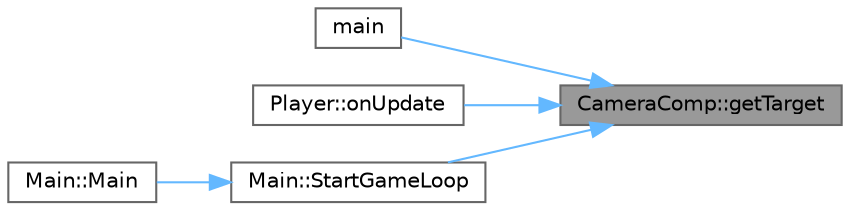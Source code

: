 digraph "CameraComp::getTarget"
{
 // LATEX_PDF_SIZE
  bgcolor="transparent";
  edge [fontname=Helvetica,fontsize=10,labelfontname=Helvetica,labelfontsize=10];
  node [fontname=Helvetica,fontsize=10,shape=box,height=0.2,width=0.4];
  rankdir="RL";
  Node1 [id="Node000001",label="CameraComp::getTarget",height=0.2,width=0.4,color="gray40", fillcolor="grey60", style="filled", fontcolor="black",tooltip=" "];
  Node1 -> Node2 [id="edge5_Node000001_Node000002",dir="back",color="steelblue1",style="solid",tooltip=" "];
  Node2 [id="Node000002",label="main",height=0.2,width=0.4,color="grey40", fillcolor="white", style="filled",URL="$main_8cpp.html#a840291bc02cba5474a4cb46a9b9566fe",tooltip=" "];
  Node1 -> Node3 [id="edge6_Node000001_Node000003",dir="back",color="steelblue1",style="solid",tooltip=" "];
  Node3 [id="Node000003",label="Player::onUpdate",height=0.2,width=0.4,color="grey40", fillcolor="white", style="filled",URL="$class_player.html#a97b467a6603d616f5c11aae2b3e42d80",tooltip=" "];
  Node1 -> Node4 [id="edge7_Node000001_Node000004",dir="back",color="steelblue1",style="solid",tooltip=" "];
  Node4 [id="Node000004",label="Main::StartGameLoop",height=0.2,width=0.4,color="grey40", fillcolor="white", style="filled",URL="$class_main.html#ae41f68a79f75d932839c81505b01b365",tooltip=" "];
  Node4 -> Node5 [id="edge8_Node000004_Node000005",dir="back",color="steelblue1",style="solid",tooltip=" "];
  Node5 [id="Node000005",label="Main::Main",height=0.2,width=0.4,color="grey40", fillcolor="white", style="filled",URL="$class_main.html#a50d4361a1b613205467a441b5c40c199",tooltip=" "];
}
